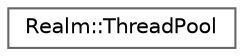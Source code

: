 digraph "Graphical Class Hierarchy"
{
 // LATEX_PDF_SIZE
  bgcolor="transparent";
  edge [fontname=Helvetica,fontsize=10,labelfontname=Helvetica,labelfontsize=10];
  node [fontname=Helvetica,fontsize=10,shape=box,height=0.2,width=0.4];
  rankdir="LR";
  Node0 [id="Node000000",label="Realm::ThreadPool",height=0.2,width=0.4,color="grey40", fillcolor="white", style="filled",URL="$classRealm_1_1ThreadPool.html",tooltip=" "];
}
